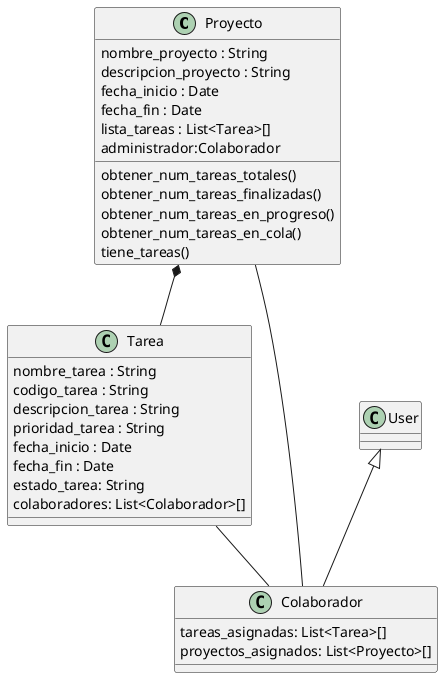 @startuml
class Proyecto {
 nombre_proyecto : String
 descripcion_proyecto : String
 fecha_inicio : Date
 fecha_fin : Date
 lista_tareas : List<Tarea>[]
 obtener_num_tareas_totales()
 obtener_num_tareas_finalizadas()
 obtener_num_tareas_en_progreso()
 obtener_num_tareas_en_cola()
 tiene_tareas()
 administrador:Colaborador
}
class Tarea {
 nombre_tarea : String
 codigo_tarea : String
 descripcion_tarea : String
 prioridad_tarea : String
 fecha_inicio : Date
 fecha_fin : Date
 estado_tarea: String
 colaboradores: List<Colaborador>[]
}
class Colaborador{
tareas_asignadas: List<Tarea>[]
proyectos_asignados: List<Proyecto>[]
}
Proyecto *-- Tarea
User<|--Colaborador
Proyecto--Colaborador
Tarea --Colaborador


@enduml